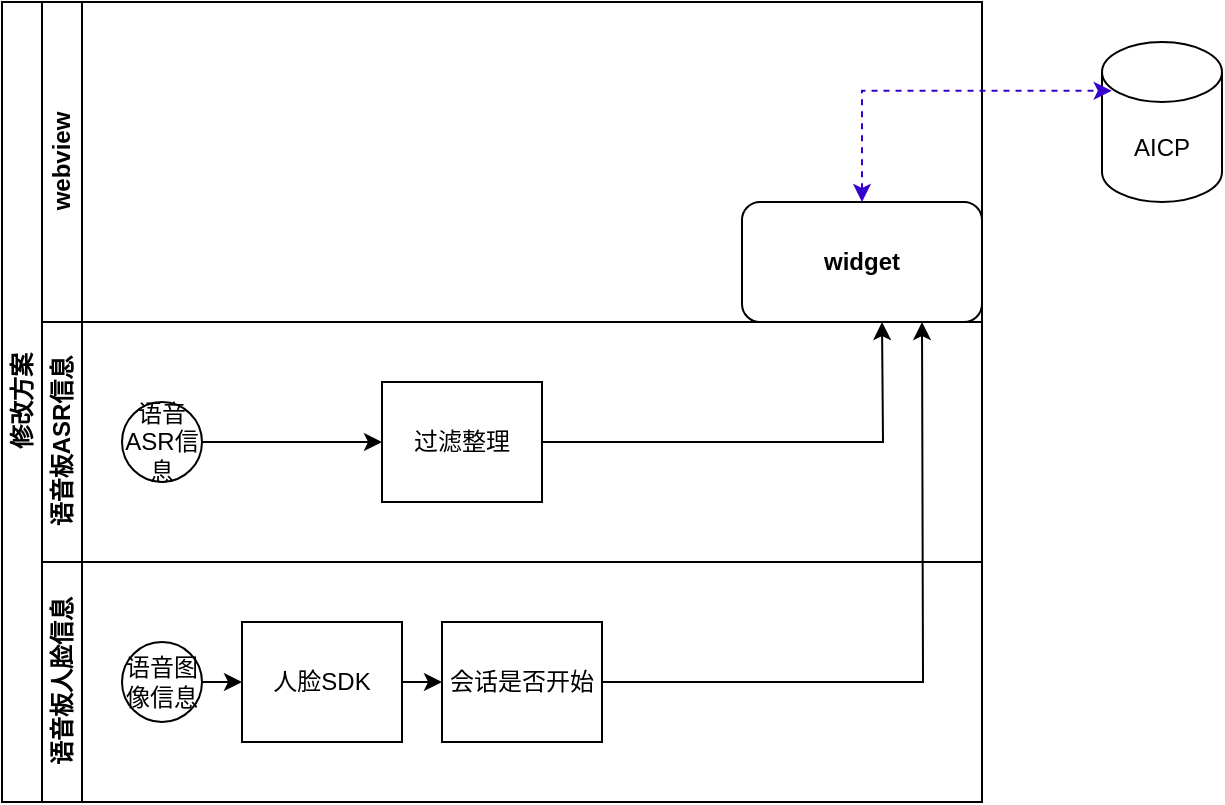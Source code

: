 <mxfile version="22.0.8" type="github">
  <diagram id="prtHgNgQTEPvFCAcTncT" name="Page-1">
    <mxGraphModel dx="988" dy="527" grid="1" gridSize="10" guides="1" tooltips="1" connect="1" arrows="1" fold="1" page="1" pageScale="1" pageWidth="827" pageHeight="1169" math="0" shadow="0">
      <root>
        <mxCell id="0" />
        <mxCell id="1" parent="0" />
        <mxCell id="dNxyNK7c78bLwvsdeMH5-19" value="修改方案&lt;br&gt;" style="swimlane;html=1;childLayout=stackLayout;resizeParent=1;resizeParentMax=0;horizontal=0;startSize=20;horizontalStack=0;" parent="1" vertex="1">
          <mxGeometry x="120" y="120" width="490" height="400" as="geometry" />
        </mxCell>
        <mxCell id="dNxyNK7c78bLwvsdeMH5-20" value="webview" style="swimlane;html=1;startSize=20;horizontal=0;" parent="dNxyNK7c78bLwvsdeMH5-19" vertex="1">
          <mxGeometry x="20" width="470" height="160" as="geometry" />
        </mxCell>
        <mxCell id="G-GPGnGmWvwVzSvTxbeQ-6" value="&lt;b&gt;widget&lt;/b&gt;" style="rounded=1;whiteSpace=wrap;html=1;" vertex="1" parent="dNxyNK7c78bLwvsdeMH5-20">
          <mxGeometry x="350" y="100" width="120" height="60" as="geometry" />
        </mxCell>
        <mxCell id="dNxyNK7c78bLwvsdeMH5-21" value="语音板ASR信息" style="swimlane;html=1;startSize=20;horizontal=0;" parent="dNxyNK7c78bLwvsdeMH5-19" vertex="1">
          <mxGeometry x="20" y="160" width="470" height="120" as="geometry" />
        </mxCell>
        <mxCell id="G-GPGnGmWvwVzSvTxbeQ-10" style="edgeStyle=orthogonalEdgeStyle;rounded=0;orthogonalLoop=1;jettySize=auto;html=1;exitX=1;exitY=0.5;exitDx=0;exitDy=0;" edge="1" parent="dNxyNK7c78bLwvsdeMH5-21" source="dNxyNK7c78bLwvsdeMH5-26">
          <mxGeometry relative="1" as="geometry">
            <mxPoint x="420" as="targetPoint" />
          </mxGeometry>
        </mxCell>
        <mxCell id="dNxyNK7c78bLwvsdeMH5-26" value="过滤整理" style="rounded=0;whiteSpace=wrap;html=1;fontFamily=Helvetica;fontSize=12;fontColor=#000000;align=center;" parent="dNxyNK7c78bLwvsdeMH5-21" vertex="1">
          <mxGeometry x="170" y="30" width="80" height="60" as="geometry" />
        </mxCell>
        <mxCell id="G-GPGnGmWvwVzSvTxbeQ-3" style="edgeStyle=orthogonalEdgeStyle;rounded=0;orthogonalLoop=1;jettySize=auto;html=1;exitX=1;exitY=0.5;exitDx=0;exitDy=0;entryX=0;entryY=0.5;entryDx=0;entryDy=0;" edge="1" parent="dNxyNK7c78bLwvsdeMH5-21" source="G-GPGnGmWvwVzSvTxbeQ-2" target="dNxyNK7c78bLwvsdeMH5-26">
          <mxGeometry relative="1" as="geometry" />
        </mxCell>
        <mxCell id="G-GPGnGmWvwVzSvTxbeQ-2" value="语音ASR信息" style="ellipse;whiteSpace=wrap;html=1;" vertex="1" parent="dNxyNK7c78bLwvsdeMH5-21">
          <mxGeometry x="40" y="40" width="40" height="40" as="geometry" />
        </mxCell>
        <mxCell id="dNxyNK7c78bLwvsdeMH5-22" value="语音板人脸信息&lt;br&gt;" style="swimlane;html=1;startSize=20;horizontal=0;" parent="dNxyNK7c78bLwvsdeMH5-19" vertex="1">
          <mxGeometry x="20" y="280" width="470" height="120" as="geometry" />
        </mxCell>
        <mxCell id="G-GPGnGmWvwVzSvTxbeQ-17" style="edgeStyle=orthogonalEdgeStyle;rounded=0;orthogonalLoop=1;jettySize=auto;html=1;exitX=1;exitY=0.5;exitDx=0;exitDy=0;entryX=0;entryY=0.5;entryDx=0;entryDy=0;" edge="1" parent="dNxyNK7c78bLwvsdeMH5-22" source="dNxyNK7c78bLwvsdeMH5-34" target="G-GPGnGmWvwVzSvTxbeQ-14">
          <mxGeometry relative="1" as="geometry" />
        </mxCell>
        <mxCell id="dNxyNK7c78bLwvsdeMH5-34" value="人脸SDK" style="rounded=0;whiteSpace=wrap;html=1;fontFamily=Helvetica;fontSize=12;fontColor=#000000;align=center;" parent="dNxyNK7c78bLwvsdeMH5-22" vertex="1">
          <mxGeometry x="100" y="30" width="80" height="60" as="geometry" />
        </mxCell>
        <mxCell id="G-GPGnGmWvwVzSvTxbeQ-13" style="edgeStyle=orthogonalEdgeStyle;rounded=0;orthogonalLoop=1;jettySize=auto;html=1;exitX=1;exitY=0.5;exitDx=0;exitDy=0;entryX=0;entryY=0.5;entryDx=0;entryDy=0;" edge="1" parent="dNxyNK7c78bLwvsdeMH5-22" source="G-GPGnGmWvwVzSvTxbeQ-4" target="dNxyNK7c78bLwvsdeMH5-34">
          <mxGeometry relative="1" as="geometry" />
        </mxCell>
        <mxCell id="G-GPGnGmWvwVzSvTxbeQ-4" value="语音图像信息" style="ellipse;whiteSpace=wrap;html=1;" vertex="1" parent="dNxyNK7c78bLwvsdeMH5-22">
          <mxGeometry x="40" y="40" width="40" height="40" as="geometry" />
        </mxCell>
        <mxCell id="G-GPGnGmWvwVzSvTxbeQ-22" style="edgeStyle=orthogonalEdgeStyle;rounded=0;orthogonalLoop=1;jettySize=auto;html=1;exitX=1;exitY=0.5;exitDx=0;exitDy=0;" edge="1" parent="dNxyNK7c78bLwvsdeMH5-22" source="G-GPGnGmWvwVzSvTxbeQ-14">
          <mxGeometry relative="1" as="geometry">
            <mxPoint x="440" y="-120" as="targetPoint" />
          </mxGeometry>
        </mxCell>
        <mxCell id="G-GPGnGmWvwVzSvTxbeQ-14" value="会话是否开始" style="rounded=0;whiteSpace=wrap;html=1;fontFamily=Helvetica;fontSize=12;fontColor=#000000;align=center;" vertex="1" parent="dNxyNK7c78bLwvsdeMH5-22">
          <mxGeometry x="200" y="30" width="80" height="60" as="geometry" />
        </mxCell>
        <mxCell id="G-GPGnGmWvwVzSvTxbeQ-20" value="AICP" style="shape=cylinder3;whiteSpace=wrap;html=1;boundedLbl=1;backgroundOutline=1;size=15;" vertex="1" parent="1">
          <mxGeometry x="670" y="140" width="60" height="80" as="geometry" />
        </mxCell>
        <mxCell id="G-GPGnGmWvwVzSvTxbeQ-21" style="edgeStyle=orthogonalEdgeStyle;rounded=0;orthogonalLoop=1;jettySize=auto;html=1;exitX=0.5;exitY=0;exitDx=0;exitDy=0;entryX=0.081;entryY=0.305;entryDx=0;entryDy=0;entryPerimeter=0;fillColor=#6a00ff;strokeColor=#3700CC;dashed=1;startArrow=classic;startFill=1;" edge="1" parent="1" source="G-GPGnGmWvwVzSvTxbeQ-6" target="G-GPGnGmWvwVzSvTxbeQ-20">
          <mxGeometry relative="1" as="geometry">
            <mxPoint x="510" y="165" as="sourcePoint" />
          </mxGeometry>
        </mxCell>
      </root>
    </mxGraphModel>
  </diagram>
</mxfile>
